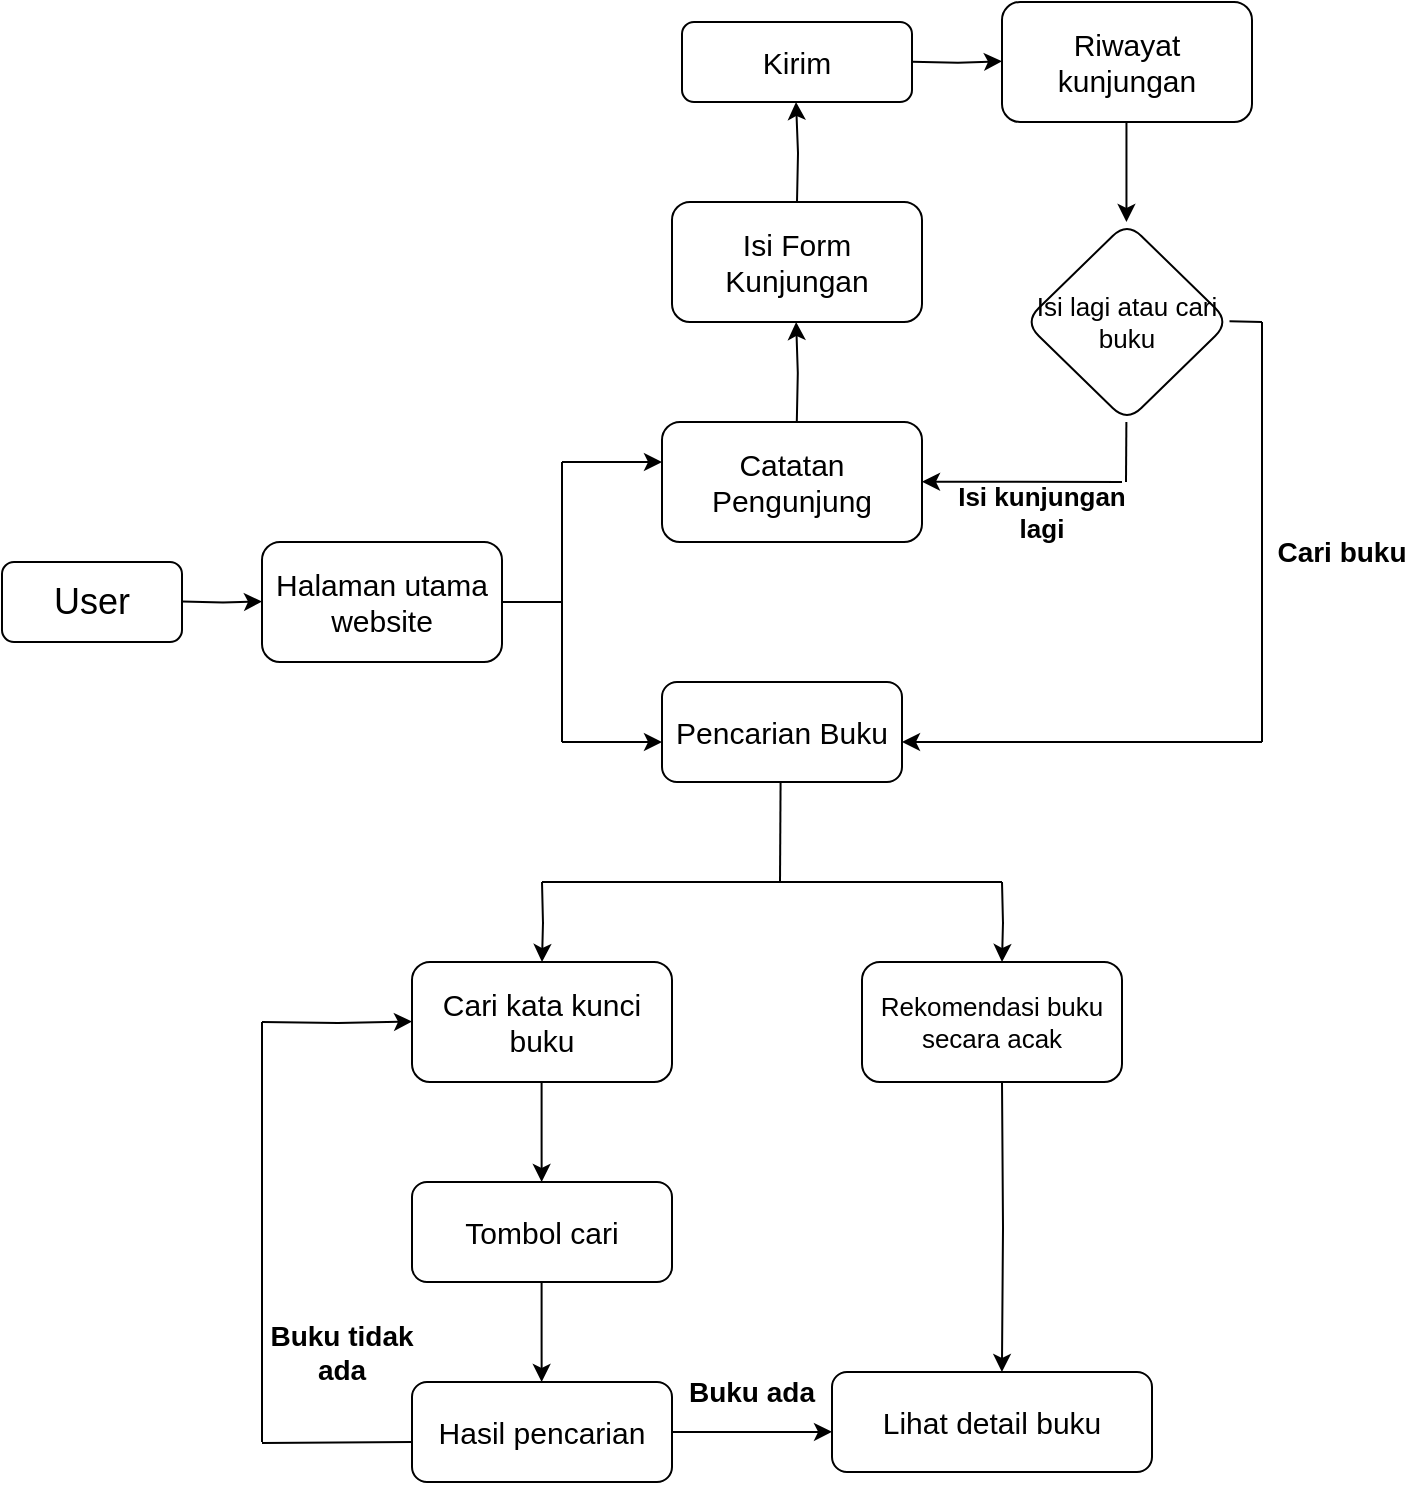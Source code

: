 <mxfile version="23.0.0" type="github">
  <diagram name="Page-1" id="k3lMWTFjlu2Pv2HnePQu">
    <mxGraphModel dx="587" dy="312" grid="1" gridSize="10" guides="1" tooltips="1" connect="1" arrows="1" fold="1" page="1" pageScale="1" pageWidth="850" pageHeight="1100" math="0" shadow="0">
      <root>
        <mxCell id="0" />
        <mxCell id="1" parent="0" />
        <mxCell id="ThSjzOqPM37G3B35xQ5C-11" value="" style="edgeStyle=orthogonalEdgeStyle;rounded=0;orthogonalLoop=1;jettySize=auto;html=1;" parent="1" edge="1">
          <mxGeometry relative="1" as="geometry">
            <mxPoint x="180" y="449.74" as="sourcePoint" />
            <mxPoint x="220" y="449.74" as="targetPoint" />
          </mxGeometry>
        </mxCell>
        <mxCell id="ThSjzOqPM37G3B35xQ5C-9" value="&lt;font style=&quot;font-size: 18px;&quot;&gt;User&lt;/font&gt;" style="rounded=1;whiteSpace=wrap;html=1;" parent="1" vertex="1">
          <mxGeometry x="90" y="430" width="90" height="40" as="geometry" />
        </mxCell>
        <mxCell id="ThSjzOqPM37G3B35xQ5C-10" value="&lt;font style=&quot;font-size: 15px;&quot;&gt;Halaman utama website&lt;/font&gt;" style="rounded=1;whiteSpace=wrap;html=1;" parent="1" vertex="1">
          <mxGeometry x="220" y="420" width="120" height="60" as="geometry" />
        </mxCell>
        <mxCell id="ThSjzOqPM37G3B35xQ5C-14" value="&lt;span style=&quot;font-size: 15px;&quot;&gt;Pencarian Buku&lt;/span&gt;" style="rounded=1;whiteSpace=wrap;html=1;" parent="1" vertex="1">
          <mxGeometry x="420" y="490" width="120" height="50" as="geometry" />
        </mxCell>
        <mxCell id="ThSjzOqPM37G3B35xQ5C-20" value="" style="endArrow=none;html=1;rounded=0;exitX=1;exitY=0.5;exitDx=0;exitDy=0;" parent="1" source="ThSjzOqPM37G3B35xQ5C-10" edge="1">
          <mxGeometry width="50" height="50" relative="1" as="geometry">
            <mxPoint x="360" y="440" as="sourcePoint" />
            <mxPoint x="370" y="450" as="targetPoint" />
          </mxGeometry>
        </mxCell>
        <mxCell id="ThSjzOqPM37G3B35xQ5C-21" value="" style="endArrow=none;html=1;rounded=0;" parent="1" edge="1">
          <mxGeometry width="50" height="50" relative="1" as="geometry">
            <mxPoint x="370" y="520" as="sourcePoint" />
            <mxPoint x="370" y="380" as="targetPoint" />
          </mxGeometry>
        </mxCell>
        <mxCell id="ThSjzOqPM37G3B35xQ5C-28" value="" style="edgeStyle=orthogonalEdgeStyle;rounded=0;orthogonalLoop=1;jettySize=auto;html=1;" parent="1" edge="1">
          <mxGeometry relative="1" as="geometry">
            <mxPoint x="487.4" y="360" as="sourcePoint" />
            <mxPoint x="487.07" y="310" as="targetPoint" />
          </mxGeometry>
        </mxCell>
        <mxCell id="ThSjzOqPM37G3B35xQ5C-22" value="&lt;span style=&quot;font-size: 15px;&quot;&gt;Catatan Pengunjung&lt;/span&gt;" style="rounded=1;whiteSpace=wrap;html=1;" parent="1" vertex="1">
          <mxGeometry x="420" y="360" width="130" height="60" as="geometry" />
        </mxCell>
        <mxCell id="ThSjzOqPM37G3B35xQ5C-25" value="" style="edgeStyle=orthogonalEdgeStyle;rounded=0;orthogonalLoop=1;jettySize=auto;html=1;" parent="1" edge="1">
          <mxGeometry relative="1" as="geometry">
            <mxPoint x="370" y="380" as="sourcePoint" />
            <mxPoint x="420" y="380" as="targetPoint" />
          </mxGeometry>
        </mxCell>
        <mxCell id="ThSjzOqPM37G3B35xQ5C-26" value="" style="edgeStyle=orthogonalEdgeStyle;rounded=0;orthogonalLoop=1;jettySize=auto;html=1;" parent="1" edge="1">
          <mxGeometry relative="1" as="geometry">
            <mxPoint x="370" y="520" as="sourcePoint" />
            <mxPoint x="420" y="520" as="targetPoint" />
          </mxGeometry>
        </mxCell>
        <mxCell id="ThSjzOqPM37G3B35xQ5C-31" value="" style="edgeStyle=orthogonalEdgeStyle;rounded=0;orthogonalLoop=1;jettySize=auto;html=1;" parent="1" edge="1">
          <mxGeometry relative="1" as="geometry">
            <mxPoint x="487.5" y="250" as="sourcePoint" />
            <mxPoint x="487.014" y="200" as="targetPoint" />
          </mxGeometry>
        </mxCell>
        <mxCell id="ThSjzOqPM37G3B35xQ5C-27" value="&lt;span style=&quot;font-size: 15px;&quot;&gt;Isi Form Kunjungan&lt;/span&gt;" style="rounded=1;whiteSpace=wrap;html=1;" parent="1" vertex="1">
          <mxGeometry x="425" y="250" width="125" height="60" as="geometry" />
        </mxCell>
        <mxCell id="ThSjzOqPM37G3B35xQ5C-30" value="&lt;span style=&quot;font-size: 15px;&quot;&gt;Kirim&lt;/span&gt;" style="rounded=1;whiteSpace=wrap;html=1;" parent="1" vertex="1">
          <mxGeometry x="430" y="160" width="115" height="40" as="geometry" />
        </mxCell>
        <mxCell id="ThSjzOqPM37G3B35xQ5C-34" value="" style="edgeStyle=orthogonalEdgeStyle;rounded=0;orthogonalLoop=1;jettySize=auto;html=1;" parent="1" edge="1">
          <mxGeometry relative="1" as="geometry">
            <mxPoint x="545" y="179.88" as="sourcePoint" />
            <mxPoint x="590" y="179.59" as="targetPoint" />
          </mxGeometry>
        </mxCell>
        <mxCell id="ThSjzOqPM37G3B35xQ5C-35" value="&lt;span style=&quot;font-size: 15px;&quot;&gt;Riwayat kunjungan&lt;/span&gt;" style="rounded=1;whiteSpace=wrap;html=1;" parent="1" vertex="1">
          <mxGeometry x="590" y="150" width="125" height="60" as="geometry" />
        </mxCell>
        <mxCell id="ThSjzOqPM37G3B35xQ5C-38" value="&lt;font style=&quot;font-size: 13px;&quot;&gt;Isi lagi atau cari buku&lt;/font&gt;" style="rhombus;whiteSpace=wrap;html=1;rounded=1;" parent="1" vertex="1">
          <mxGeometry x="601.25" y="260" width="102.5" height="100" as="geometry" />
        </mxCell>
        <mxCell id="ThSjzOqPM37G3B35xQ5C-40" value="" style="endArrow=none;html=1;rounded=0;exitX=1;exitY=0.5;exitDx=0;exitDy=0;" parent="1" edge="1">
          <mxGeometry width="50" height="50" relative="1" as="geometry">
            <mxPoint x="703.75" y="309.68" as="sourcePoint" />
            <mxPoint x="720" y="310" as="targetPoint" />
          </mxGeometry>
        </mxCell>
        <mxCell id="ThSjzOqPM37G3B35xQ5C-41" value="" style="edgeStyle=orthogonalEdgeStyle;rounded=0;orthogonalLoop=1;jettySize=auto;html=1;" parent="1" edge="1">
          <mxGeometry relative="1" as="geometry">
            <mxPoint x="652.23" y="210" as="sourcePoint" />
            <mxPoint x="652.23" y="260.0" as="targetPoint" />
          </mxGeometry>
        </mxCell>
        <mxCell id="ThSjzOqPM37G3B35xQ5C-43" value="" style="endArrow=none;html=1;rounded=0;" parent="1" edge="1">
          <mxGeometry width="50" height="50" relative="1" as="geometry">
            <mxPoint x="720" y="520" as="sourcePoint" />
            <mxPoint x="720" y="310" as="targetPoint" />
          </mxGeometry>
        </mxCell>
        <mxCell id="ThSjzOqPM37G3B35xQ5C-44" value="" style="endArrow=classic;html=1;rounded=0;entryX=1;entryY=0.5;entryDx=0;entryDy=0;" parent="1" edge="1">
          <mxGeometry width="50" height="50" relative="1" as="geometry">
            <mxPoint x="720" y="520" as="sourcePoint" />
            <mxPoint x="540.0" y="520" as="targetPoint" />
          </mxGeometry>
        </mxCell>
        <mxCell id="ThSjzOqPM37G3B35xQ5C-46" value="" style="endArrow=none;html=1;rounded=0;" parent="1" edge="1">
          <mxGeometry width="50" height="50" relative="1" as="geometry">
            <mxPoint x="652" y="390" as="sourcePoint" />
            <mxPoint x="652.19" y="360" as="targetPoint" />
          </mxGeometry>
        </mxCell>
        <mxCell id="ThSjzOqPM37G3B35xQ5C-47" value="" style="endArrow=classic;html=1;rounded=0;" parent="1" edge="1">
          <mxGeometry width="50" height="50" relative="1" as="geometry">
            <mxPoint x="650" y="390" as="sourcePoint" />
            <mxPoint x="550" y="389.85" as="targetPoint" />
          </mxGeometry>
        </mxCell>
        <mxCell id="ThSjzOqPM37G3B35xQ5C-49" value="&lt;span style=&quot;font-size: 15px;&quot;&gt;Cari kata kunci buku&lt;/span&gt;" style="rounded=1;whiteSpace=wrap;html=1;" parent="1" vertex="1">
          <mxGeometry x="295" y="630" width="130" height="60" as="geometry" />
        </mxCell>
        <mxCell id="ThSjzOqPM37G3B35xQ5C-61" value="" style="edgeStyle=orthogonalEdgeStyle;rounded=0;orthogonalLoop=1;jettySize=auto;html=1;" parent="1" edge="1">
          <mxGeometry relative="1" as="geometry">
            <mxPoint x="359.8" y="690" as="sourcePoint" />
            <mxPoint x="359.829" y="740" as="targetPoint" />
            <Array as="points">
              <mxPoint x="360.09" y="720" />
              <mxPoint x="360.09" y="720" />
            </Array>
          </mxGeometry>
        </mxCell>
        <mxCell id="ThSjzOqPM37G3B35xQ5C-51" value="&lt;span style=&quot;font-size: 15px;&quot;&gt;Tombol cari&lt;/span&gt;" style="rounded=1;whiteSpace=wrap;html=1;" parent="1" vertex="1">
          <mxGeometry x="295" y="740" width="130" height="50" as="geometry" />
        </mxCell>
        <mxCell id="ThSjzOqPM37G3B35xQ5C-54" value="" style="endArrow=none;html=1;rounded=0;" parent="1" edge="1">
          <mxGeometry width="50" height="50" relative="1" as="geometry">
            <mxPoint x="479" y="590" as="sourcePoint" />
            <mxPoint x="479.29" y="540" as="targetPoint" />
          </mxGeometry>
        </mxCell>
        <mxCell id="ThSjzOqPM37G3B35xQ5C-55" value="" style="endArrow=none;html=1;rounded=0;" parent="1" edge="1">
          <mxGeometry width="50" height="50" relative="1" as="geometry">
            <mxPoint x="360" y="590" as="sourcePoint" />
            <mxPoint x="590" y="590" as="targetPoint" />
          </mxGeometry>
        </mxCell>
        <mxCell id="ThSjzOqPM37G3B35xQ5C-57" value="" style="edgeStyle=orthogonalEdgeStyle;rounded=0;orthogonalLoop=1;jettySize=auto;html=1;" parent="1" edge="1">
          <mxGeometry relative="1" as="geometry">
            <mxPoint x="360" y="590" as="sourcePoint" />
            <mxPoint x="360.0" y="630" as="targetPoint" />
          </mxGeometry>
        </mxCell>
        <mxCell id="ThSjzOqPM37G3B35xQ5C-58" value="" style="edgeStyle=orthogonalEdgeStyle;rounded=0;orthogonalLoop=1;jettySize=auto;html=1;" parent="1" edge="1">
          <mxGeometry relative="1" as="geometry">
            <mxPoint x="590" y="590" as="sourcePoint" />
            <mxPoint x="590.0" y="630" as="targetPoint" />
          </mxGeometry>
        </mxCell>
        <mxCell id="ThSjzOqPM37G3B35xQ5C-59" value="&lt;font style=&quot;font-size: 13px;&quot;&gt;Rekomendasi buku secara acak&lt;/font&gt;" style="rounded=1;whiteSpace=wrap;html=1;" parent="1" vertex="1">
          <mxGeometry x="520" y="630" width="130" height="60" as="geometry" />
        </mxCell>
        <mxCell id="ThSjzOqPM37G3B35xQ5C-63" value="" style="edgeStyle=orthogonalEdgeStyle;rounded=0;orthogonalLoop=1;jettySize=auto;html=1;exitX=1;exitY=0.5;exitDx=0;exitDy=0;" parent="1" edge="1" source="_oOa8pN7kJs9aklfXITM-4">
          <mxGeometry relative="1" as="geometry">
            <mxPoint x="430" y="864.53" as="sourcePoint" />
            <mxPoint x="505" y="864.93" as="targetPoint" />
          </mxGeometry>
        </mxCell>
        <mxCell id="ThSjzOqPM37G3B35xQ5C-62" value="&lt;span style=&quot;font-size: 15px;&quot;&gt;Lihat detail buku&lt;/span&gt;" style="rounded=1;whiteSpace=wrap;html=1;" parent="1" vertex="1">
          <mxGeometry x="505" y="835" width="160" height="50" as="geometry" />
        </mxCell>
        <mxCell id="ThSjzOqPM37G3B35xQ5C-64" value="" style="edgeStyle=orthogonalEdgeStyle;rounded=0;orthogonalLoop=1;jettySize=auto;html=1;entryX=0.531;entryY=0;entryDx=0;entryDy=0;entryPerimeter=0;" parent="1" target="ThSjzOqPM37G3B35xQ5C-62" edge="1">
          <mxGeometry relative="1" as="geometry">
            <mxPoint x="590" y="690" as="sourcePoint" />
            <mxPoint x="590.029" y="740" as="targetPoint" />
          </mxGeometry>
        </mxCell>
        <mxCell id="_oOa8pN7kJs9aklfXITM-3" value="" style="edgeStyle=orthogonalEdgeStyle;rounded=0;orthogonalLoop=1;jettySize=auto;html=1;" edge="1" parent="1">
          <mxGeometry relative="1" as="geometry">
            <mxPoint x="359.8" y="790" as="sourcePoint" />
            <mxPoint x="359.829" y="840" as="targetPoint" />
            <Array as="points">
              <mxPoint x="360.09" y="820" />
              <mxPoint x="360.09" y="820" />
            </Array>
          </mxGeometry>
        </mxCell>
        <mxCell id="_oOa8pN7kJs9aklfXITM-4" value="&lt;span style=&quot;font-size: 15px;&quot;&gt;Hasil pencarian&lt;/span&gt;" style="rounded=1;whiteSpace=wrap;html=1;" vertex="1" parent="1">
          <mxGeometry x="295" y="840" width="130" height="50" as="geometry" />
        </mxCell>
        <mxCell id="_oOa8pN7kJs9aklfXITM-5" value="" style="endArrow=none;html=1;rounded=0;" edge="1" parent="1">
          <mxGeometry width="50" height="50" relative="1" as="geometry">
            <mxPoint x="220" y="870.48" as="sourcePoint" />
            <mxPoint x="295" y="870" as="targetPoint" />
          </mxGeometry>
        </mxCell>
        <mxCell id="_oOa8pN7kJs9aklfXITM-6" value="" style="endArrow=none;html=1;rounded=0;" edge="1" parent="1">
          <mxGeometry width="50" height="50" relative="1" as="geometry">
            <mxPoint x="220" y="870" as="sourcePoint" />
            <mxPoint x="220" y="660" as="targetPoint" />
          </mxGeometry>
        </mxCell>
        <mxCell id="_oOa8pN7kJs9aklfXITM-7" value="" style="edgeStyle=orthogonalEdgeStyle;rounded=0;orthogonalLoop=1;jettySize=auto;html=1;" edge="1" parent="1">
          <mxGeometry relative="1" as="geometry">
            <mxPoint x="220" y="660" as="sourcePoint" />
            <mxPoint x="295" y="659.77" as="targetPoint" />
          </mxGeometry>
        </mxCell>
        <mxCell id="_oOa8pN7kJs9aklfXITM-8" value="&lt;font style=&quot;font-size: 14px;&quot;&gt;&lt;b&gt;Cari buku&lt;/b&gt;&lt;/font&gt;" style="text;html=1;strokeColor=none;fillColor=none;align=center;verticalAlign=middle;whiteSpace=wrap;rounded=0;" vertex="1" parent="1">
          <mxGeometry x="720" y="410" width="80" height="30" as="geometry" />
        </mxCell>
        <mxCell id="_oOa8pN7kJs9aklfXITM-9" value="&lt;b style=&quot;&quot;&gt;&lt;font style=&quot;font-size: 13px;&quot;&gt;Isi kunjungan lagi&lt;/font&gt;&lt;/b&gt;" style="text;html=1;strokeColor=none;fillColor=none;align=center;verticalAlign=middle;whiteSpace=wrap;rounded=0;" vertex="1" parent="1">
          <mxGeometry x="555" y="390" width="110" height="30" as="geometry" />
        </mxCell>
        <mxCell id="_oOa8pN7kJs9aklfXITM-10" value="&lt;span style=&quot;font-size: 14px;&quot;&gt;&lt;b&gt;Buku tidak ada&lt;/b&gt;&lt;/span&gt;" style="text;html=1;strokeColor=none;fillColor=none;align=center;verticalAlign=middle;whiteSpace=wrap;rounded=0;" vertex="1" parent="1">
          <mxGeometry x="220" y="810" width="80" height="30" as="geometry" />
        </mxCell>
        <mxCell id="_oOa8pN7kJs9aklfXITM-11" value="&lt;span style=&quot;font-size: 14px;&quot;&gt;&lt;b&gt;Buku ada&lt;/b&gt;&lt;/span&gt;" style="text;html=1;strokeColor=none;fillColor=none;align=center;verticalAlign=middle;whiteSpace=wrap;rounded=0;" vertex="1" parent="1">
          <mxGeometry x="425" y="830" width="80" height="30" as="geometry" />
        </mxCell>
      </root>
    </mxGraphModel>
  </diagram>
</mxfile>
